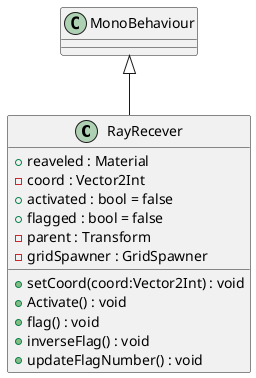 @startuml
class RayRecever {
    + reaveled : Material
    - coord : Vector2Int
    + activated : bool = false
    + flagged : bool = false
    - parent : Transform
    - gridSpawner : GridSpawner
    + setCoord(coord:Vector2Int) : void
    + Activate() : void
    + flag() : void
    + inverseFlag() : void
    + updateFlagNumber() : void
}
MonoBehaviour <|-- RayRecever
@enduml
